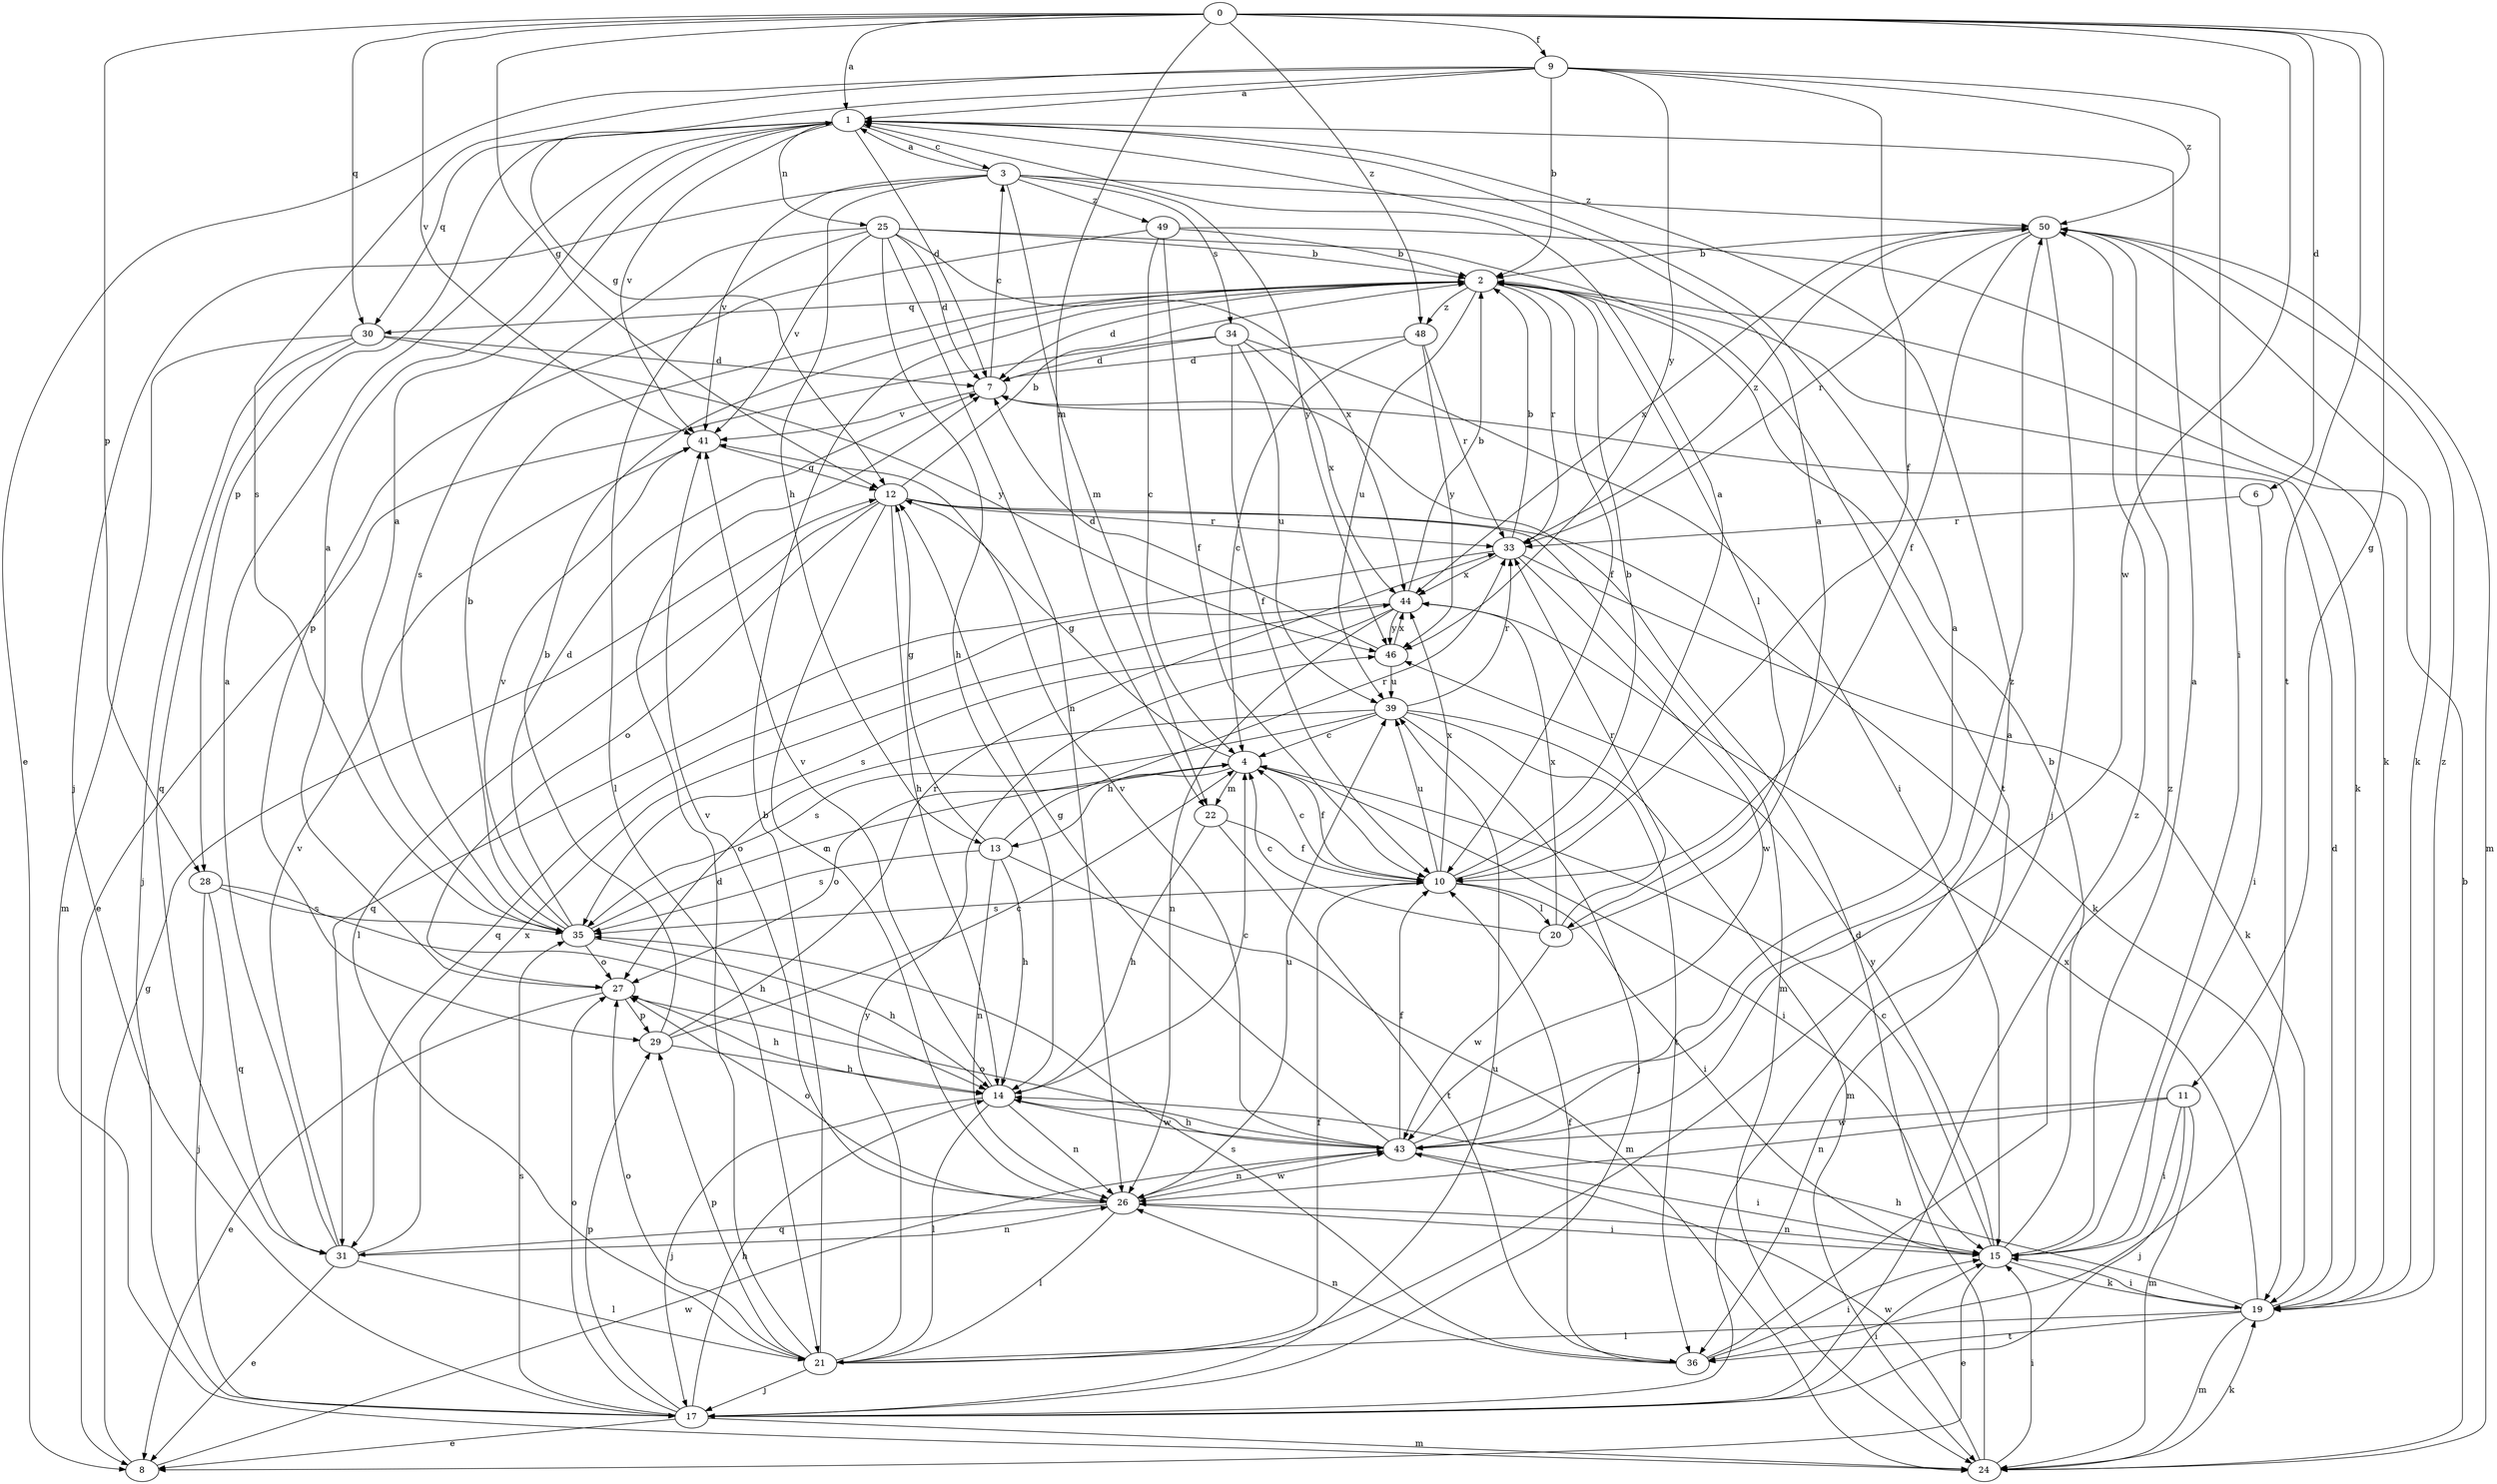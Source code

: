 strict digraph  {
0;
1;
2;
3;
4;
6;
7;
8;
9;
10;
11;
12;
13;
14;
15;
17;
19;
20;
21;
22;
24;
25;
26;
27;
28;
29;
30;
31;
33;
34;
35;
36;
39;
41;
43;
44;
46;
48;
49;
50;
0 -> 1  [label=a];
0 -> 6  [label=d];
0 -> 9  [label=f];
0 -> 11  [label=g];
0 -> 12  [label=g];
0 -> 22  [label=m];
0 -> 28  [label=p];
0 -> 30  [label=q];
0 -> 36  [label=t];
0 -> 41  [label=v];
0 -> 43  [label=w];
0 -> 48  [label=z];
1 -> 3  [label=c];
1 -> 7  [label=d];
1 -> 25  [label=n];
1 -> 28  [label=p];
1 -> 30  [label=q];
1 -> 41  [label=v];
2 -> 7  [label=d];
2 -> 10  [label=f];
2 -> 19  [label=k];
2 -> 20  [label=l];
2 -> 30  [label=q];
2 -> 33  [label=r];
2 -> 39  [label=u];
2 -> 48  [label=z];
3 -> 1  [label=a];
3 -> 13  [label=h];
3 -> 17  [label=j];
3 -> 22  [label=m];
3 -> 34  [label=s];
3 -> 41  [label=v];
3 -> 46  [label=y];
3 -> 49  [label=z];
3 -> 50  [label=z];
4 -> 10  [label=f];
4 -> 12  [label=g];
4 -> 13  [label=h];
4 -> 15  [label=i];
4 -> 22  [label=m];
4 -> 27  [label=o];
6 -> 15  [label=i];
6 -> 33  [label=r];
7 -> 3  [label=c];
7 -> 41  [label=v];
8 -> 12  [label=g];
8 -> 43  [label=w];
9 -> 1  [label=a];
9 -> 2  [label=b];
9 -> 8  [label=e];
9 -> 10  [label=f];
9 -> 12  [label=g];
9 -> 15  [label=i];
9 -> 35  [label=s];
9 -> 46  [label=y];
9 -> 50  [label=z];
10 -> 1  [label=a];
10 -> 2  [label=b];
10 -> 4  [label=c];
10 -> 15  [label=i];
10 -> 20  [label=l];
10 -> 35  [label=s];
10 -> 39  [label=u];
10 -> 44  [label=x];
11 -> 15  [label=i];
11 -> 17  [label=j];
11 -> 24  [label=m];
11 -> 26  [label=n];
11 -> 43  [label=w];
12 -> 2  [label=b];
12 -> 14  [label=h];
12 -> 19  [label=k];
12 -> 21  [label=l];
12 -> 24  [label=m];
12 -> 26  [label=n];
12 -> 27  [label=o];
12 -> 33  [label=r];
13 -> 12  [label=g];
13 -> 14  [label=h];
13 -> 24  [label=m];
13 -> 26  [label=n];
13 -> 33  [label=r];
13 -> 35  [label=s];
14 -> 4  [label=c];
14 -> 17  [label=j];
14 -> 21  [label=l];
14 -> 26  [label=n];
14 -> 41  [label=v];
14 -> 43  [label=w];
15 -> 1  [label=a];
15 -> 2  [label=b];
15 -> 4  [label=c];
15 -> 8  [label=e];
15 -> 19  [label=k];
15 -> 26  [label=n];
15 -> 46  [label=y];
17 -> 8  [label=e];
17 -> 14  [label=h];
17 -> 15  [label=i];
17 -> 24  [label=m];
17 -> 27  [label=o];
17 -> 29  [label=p];
17 -> 35  [label=s];
17 -> 39  [label=u];
17 -> 50  [label=z];
19 -> 7  [label=d];
19 -> 14  [label=h];
19 -> 15  [label=i];
19 -> 21  [label=l];
19 -> 24  [label=m];
19 -> 36  [label=t];
19 -> 44  [label=x];
19 -> 50  [label=z];
20 -> 1  [label=a];
20 -> 4  [label=c];
20 -> 33  [label=r];
20 -> 43  [label=w];
20 -> 44  [label=x];
21 -> 1  [label=a];
21 -> 2  [label=b];
21 -> 7  [label=d];
21 -> 10  [label=f];
21 -> 17  [label=j];
21 -> 27  [label=o];
21 -> 29  [label=p];
21 -> 46  [label=y];
22 -> 10  [label=f];
22 -> 14  [label=h];
22 -> 36  [label=t];
24 -> 2  [label=b];
24 -> 7  [label=d];
24 -> 15  [label=i];
24 -> 19  [label=k];
24 -> 43  [label=w];
25 -> 2  [label=b];
25 -> 7  [label=d];
25 -> 14  [label=h];
25 -> 21  [label=l];
25 -> 26  [label=n];
25 -> 35  [label=s];
25 -> 36  [label=t];
25 -> 41  [label=v];
25 -> 44  [label=x];
26 -> 15  [label=i];
26 -> 21  [label=l];
26 -> 27  [label=o];
26 -> 31  [label=q];
26 -> 39  [label=u];
26 -> 41  [label=v];
26 -> 43  [label=w];
27 -> 1  [label=a];
27 -> 8  [label=e];
27 -> 14  [label=h];
27 -> 29  [label=p];
28 -> 14  [label=h];
28 -> 17  [label=j];
28 -> 31  [label=q];
28 -> 35  [label=s];
29 -> 2  [label=b];
29 -> 4  [label=c];
29 -> 14  [label=h];
29 -> 33  [label=r];
30 -> 7  [label=d];
30 -> 17  [label=j];
30 -> 24  [label=m];
30 -> 31  [label=q];
30 -> 46  [label=y];
31 -> 1  [label=a];
31 -> 8  [label=e];
31 -> 21  [label=l];
31 -> 26  [label=n];
31 -> 41  [label=v];
31 -> 44  [label=x];
33 -> 2  [label=b];
33 -> 19  [label=k];
33 -> 31  [label=q];
33 -> 43  [label=w];
33 -> 44  [label=x];
33 -> 50  [label=z];
34 -> 7  [label=d];
34 -> 8  [label=e];
34 -> 10  [label=f];
34 -> 15  [label=i];
34 -> 39  [label=u];
34 -> 44  [label=x];
35 -> 1  [label=a];
35 -> 2  [label=b];
35 -> 4  [label=c];
35 -> 7  [label=d];
35 -> 14  [label=h];
35 -> 27  [label=o];
35 -> 41  [label=v];
36 -> 10  [label=f];
36 -> 15  [label=i];
36 -> 26  [label=n];
36 -> 35  [label=s];
36 -> 50  [label=z];
39 -> 4  [label=c];
39 -> 17  [label=j];
39 -> 24  [label=m];
39 -> 27  [label=o];
39 -> 33  [label=r];
39 -> 35  [label=s];
39 -> 36  [label=t];
41 -> 12  [label=g];
43 -> 1  [label=a];
43 -> 10  [label=f];
43 -> 12  [label=g];
43 -> 14  [label=h];
43 -> 15  [label=i];
43 -> 26  [label=n];
43 -> 27  [label=o];
43 -> 41  [label=v];
43 -> 50  [label=z];
44 -> 2  [label=b];
44 -> 26  [label=n];
44 -> 31  [label=q];
44 -> 35  [label=s];
44 -> 46  [label=y];
46 -> 7  [label=d];
46 -> 39  [label=u];
46 -> 44  [label=x];
48 -> 4  [label=c];
48 -> 7  [label=d];
48 -> 33  [label=r];
48 -> 46  [label=y];
49 -> 2  [label=b];
49 -> 4  [label=c];
49 -> 10  [label=f];
49 -> 19  [label=k];
49 -> 29  [label=p];
50 -> 2  [label=b];
50 -> 10  [label=f];
50 -> 17  [label=j];
50 -> 19  [label=k];
50 -> 24  [label=m];
50 -> 33  [label=r];
50 -> 44  [label=x];
}
